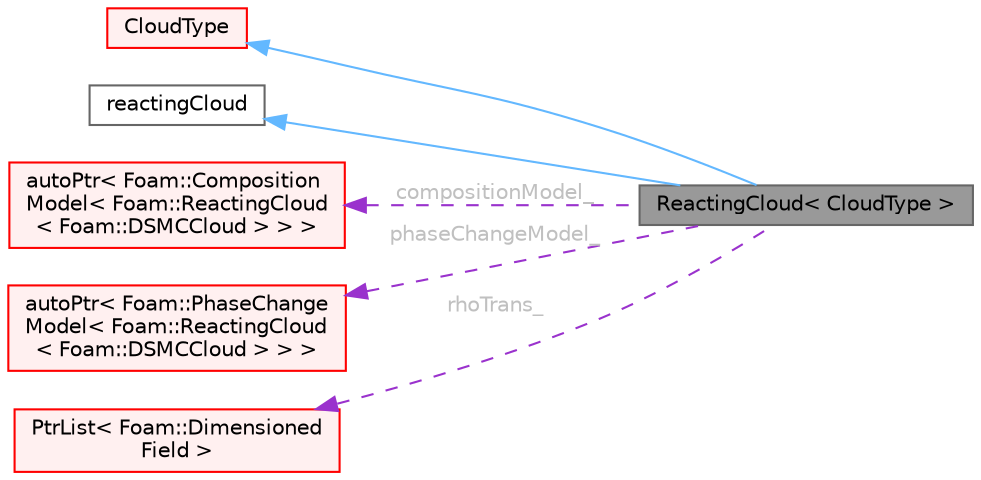 digraph "ReactingCloud&lt; CloudType &gt;"
{
 // LATEX_PDF_SIZE
  bgcolor="transparent";
  edge [fontname=Helvetica,fontsize=10,labelfontname=Helvetica,labelfontsize=10];
  node [fontname=Helvetica,fontsize=10,shape=box,height=0.2,width=0.4];
  rankdir="LR";
  Node1 [id="Node000001",label="ReactingCloud\< CloudType \>",height=0.2,width=0.4,color="gray40", fillcolor="grey60", style="filled", fontcolor="black",tooltip="Templated base class for reacting cloud."];
  Node2 -> Node1 [id="edge1_Node000001_Node000002",dir="back",color="steelblue1",style="solid",tooltip=" "];
  Node2 [id="Node000002",label="CloudType",height=0.2,width=0.4,color="red", fillcolor="#FFF0F0", style="filled",URL="$classFoam_1_1DSMCCloud.html",tooltip="Templated base class for dsmc cloud."];
  Node24 -> Node1 [id="edge2_Node000001_Node000024",dir="back",color="steelblue1",style="solid",tooltip=" "];
  Node24 [id="Node000024",label="reactingCloud",height=0.2,width=0.4,color="gray40", fillcolor="white", style="filled",URL="$classFoam_1_1reactingCloud.html",tooltip="Virtual abstract base class for templated ReactingCloud."];
  Node25 -> Node1 [id="edge3_Node000001_Node000025",dir="back",color="darkorchid3",style="dashed",tooltip=" ",label=" compositionModel_",fontcolor="grey" ];
  Node25 [id="Node000025",label="autoPtr\< Foam::Composition\lModel\< Foam::ReactingCloud\l\< Foam::DSMCCloud \> \> \>",height=0.2,width=0.4,color="red", fillcolor="#FFF0F0", style="filled",URL="$classFoam_1_1autoPtr.html",tooltip=" "];
  Node27 -> Node1 [id="edge4_Node000001_Node000027",dir="back",color="darkorchid3",style="dashed",tooltip=" ",label=" phaseChangeModel_",fontcolor="grey" ];
  Node27 [id="Node000027",label="autoPtr\< Foam::PhaseChange\lModel\< Foam::ReactingCloud\l\< Foam::DSMCCloud \> \> \>",height=0.2,width=0.4,color="red", fillcolor="#FFF0F0", style="filled",URL="$classFoam_1_1autoPtr.html",tooltip=" "];
  Node28 -> Node1 [id="edge5_Node000001_Node000028",dir="back",color="darkorchid3",style="dashed",tooltip=" ",label=" rhoTrans_",fontcolor="grey" ];
  Node28 [id="Node000028",label="PtrList\< Foam::Dimensioned\lField \>",height=0.2,width=0.4,color="red", fillcolor="#FFF0F0", style="filled",URL="$classFoam_1_1PtrList.html",tooltip=" "];
}
